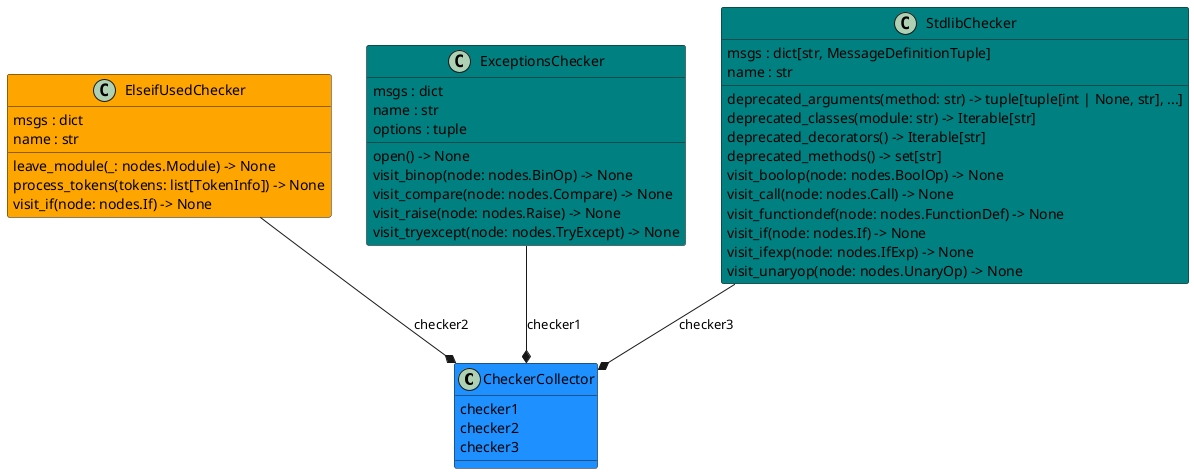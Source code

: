 @startuml classes
set namespaceSeparator none
class "CheckerCollector" as colorized.CheckerCollector #dodgerblue {
  checker1
  checker2
  checker3
}
class "ElseifUsedChecker" as pylint.extensions.check_elif.ElseifUsedChecker #orange {
  msgs : dict
  name : str
  leave_module(_: nodes.Module) -> None
  process_tokens(tokens: list[TokenInfo]) -> None
  visit_if(node: nodes.If) -> None
}
class "ExceptionsChecker" as pylint.checkers.exceptions.ExceptionsChecker #teal {
  msgs : dict
  name : str
  options : tuple
  open() -> None
  visit_binop(node: nodes.BinOp) -> None
  visit_compare(node: nodes.Compare) -> None
  visit_raise(node: nodes.Raise) -> None
  visit_tryexcept(node: nodes.TryExcept) -> None
}
class "StdlibChecker" as pylint.checkers.stdlib.StdlibChecker #teal {
  msgs : dict[str, MessageDefinitionTuple]
  name : str
  deprecated_arguments(method: str) -> tuple[tuple[int | None, str], ...]
  deprecated_classes(module: str) -> Iterable[str]
  deprecated_decorators() -> Iterable[str]
  deprecated_methods() -> set[str]
  visit_boolop(node: nodes.BoolOp) -> None
  visit_call(node: nodes.Call) -> None
  visit_functiondef(node: nodes.FunctionDef) -> None
  visit_if(node: nodes.If) -> None
  visit_ifexp(node: nodes.IfExp) -> None
  visit_unaryop(node: nodes.UnaryOp) -> None
}
pylint.checkers.exceptions.ExceptionsChecker --* colorized.CheckerCollector : checker1
pylint.checkers.stdlib.StdlibChecker --* colorized.CheckerCollector : checker3
pylint.extensions.check_elif.ElseifUsedChecker --* colorized.CheckerCollector : checker2
@enduml
